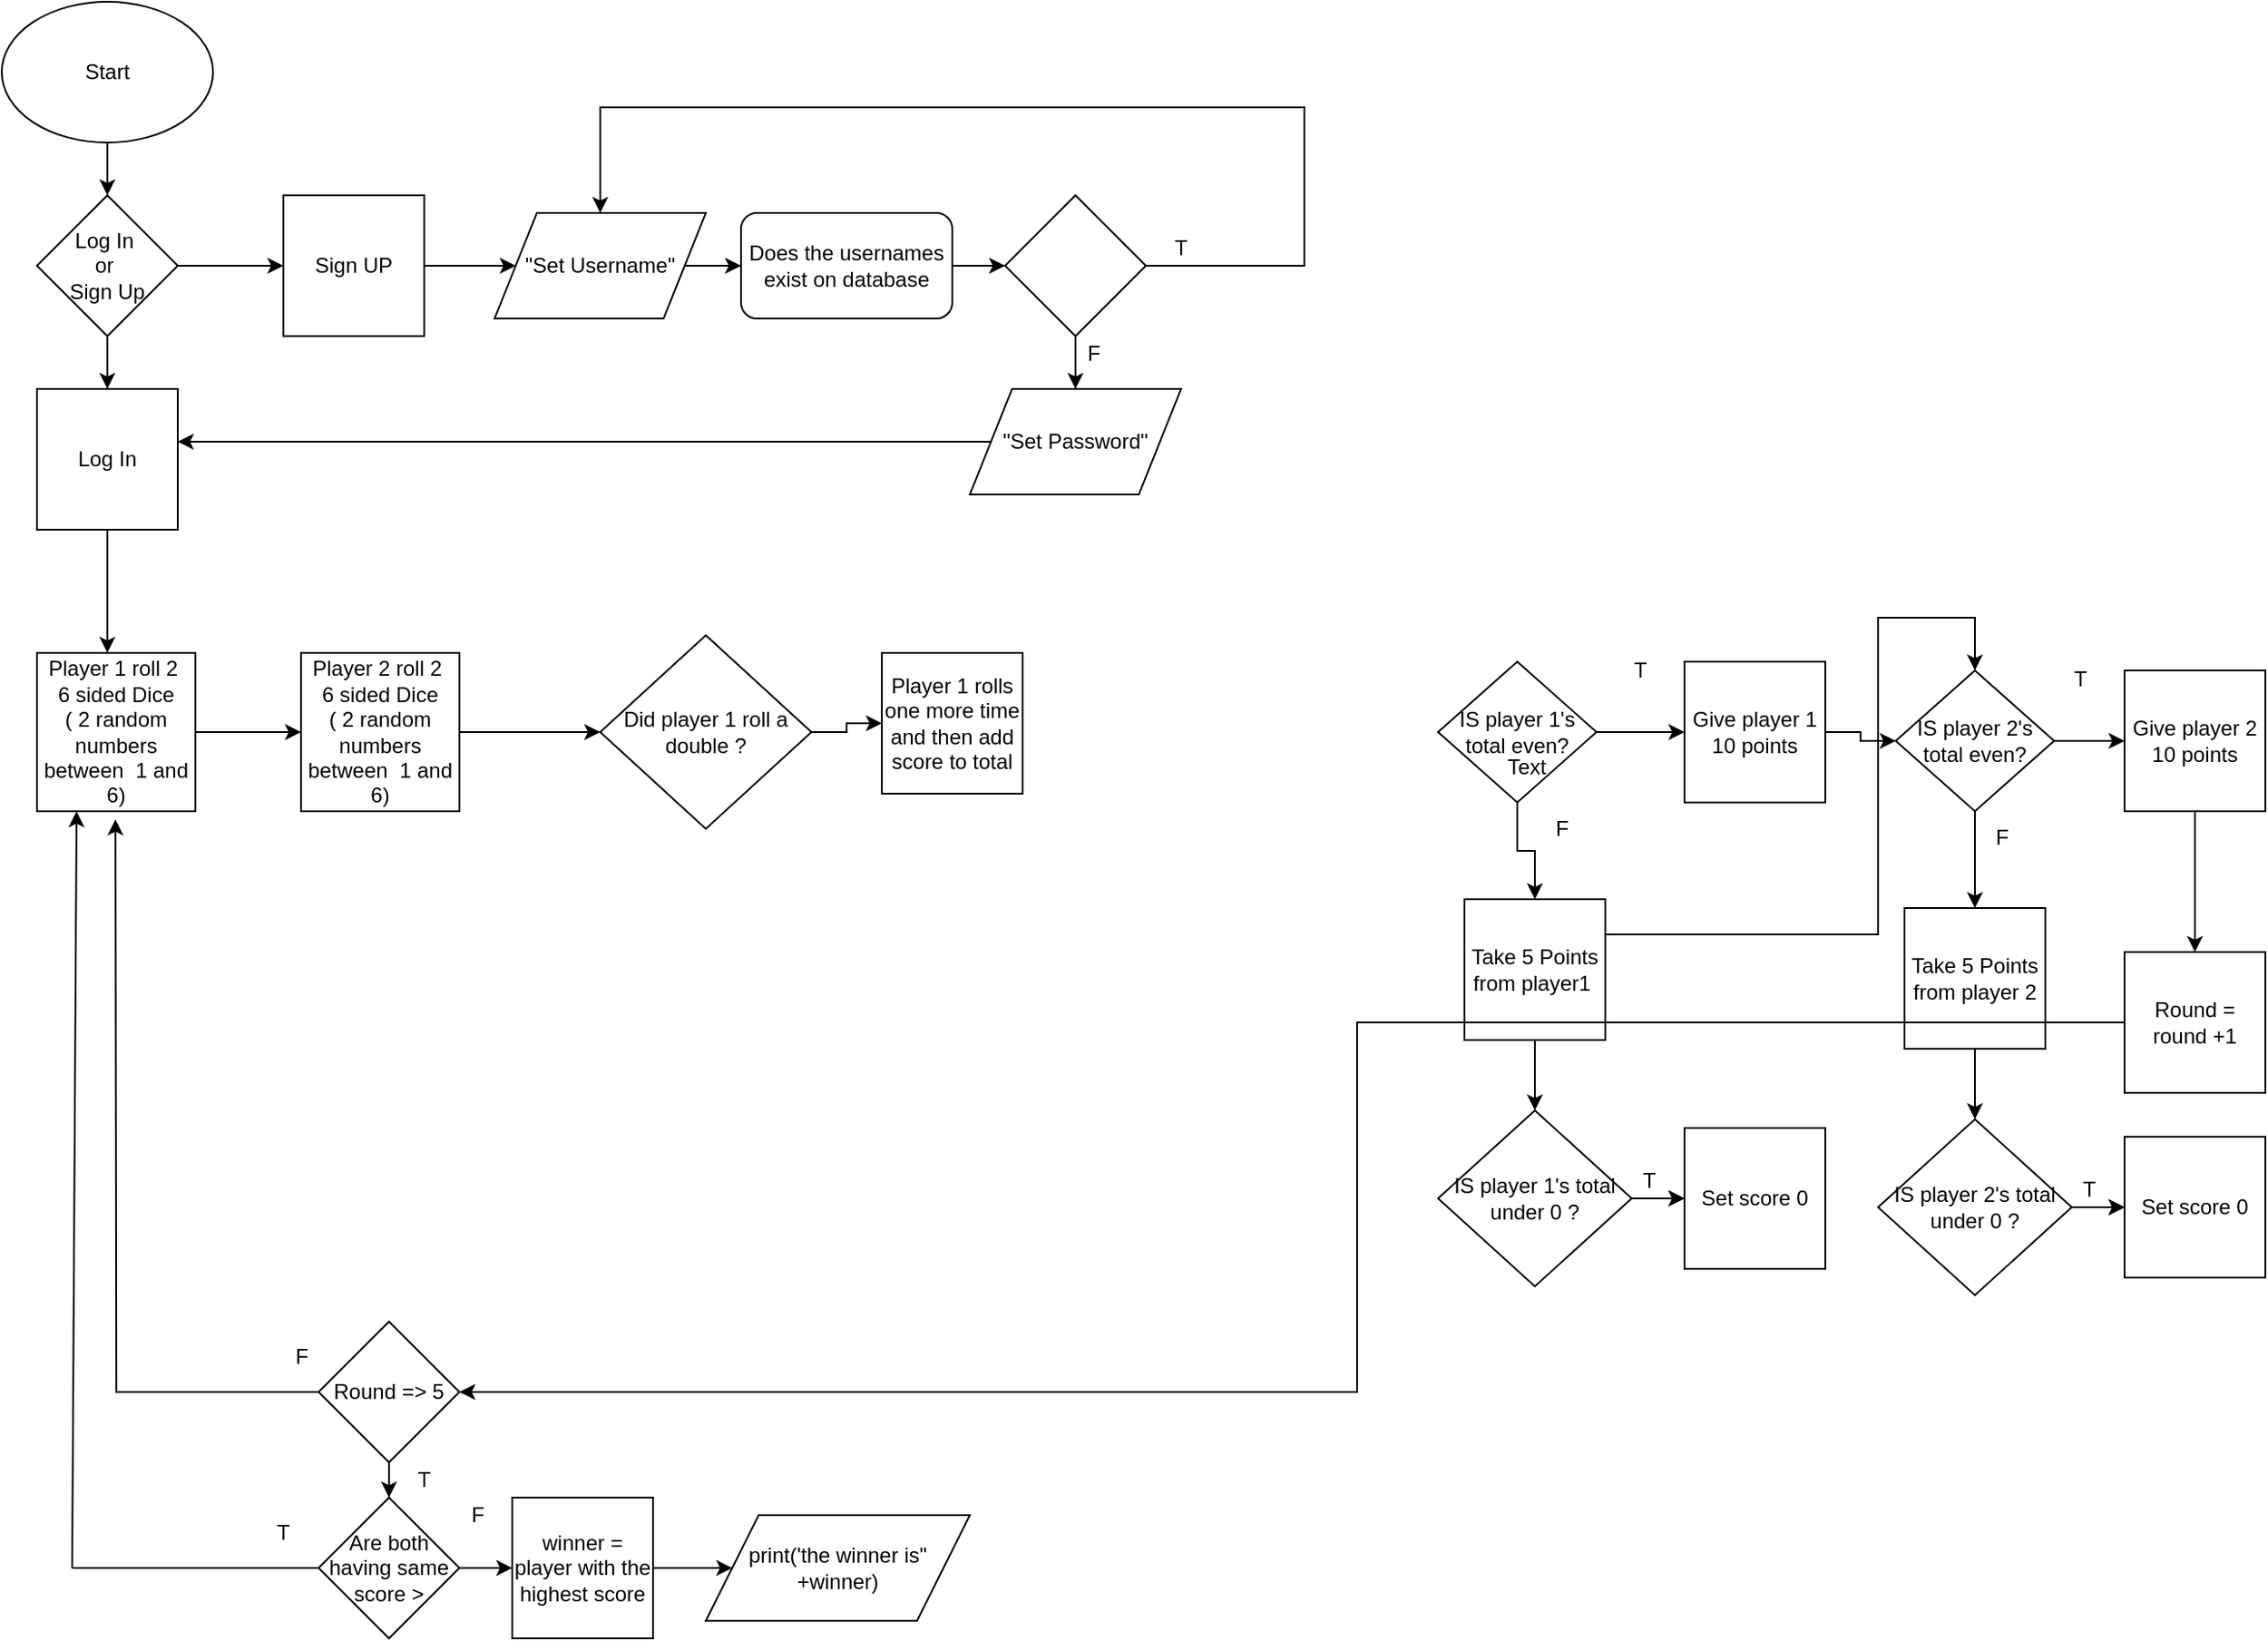 <mxfile version="12.5.5" type="github">
  <diagram id="C5RBs43oDa-KdzZeNtuy" name="Page-1">
    <mxGraphModel dx="1102" dy="614" grid="1" gridSize="10" guides="1" tooltips="1" connect="1" arrows="1" fold="1" page="1" pageScale="1" pageWidth="827" pageHeight="1169" math="0" shadow="0">
      <root>
        <mxCell id="WIyWlLk6GJQsqaUBKTNV-0"/>
        <mxCell id="WIyWlLk6GJQsqaUBKTNV-1" parent="WIyWlLk6GJQsqaUBKTNV-0"/>
        <mxCell id="Qnue6MiDW5Upj04BYutE-4" value="" style="edgeStyle=orthogonalEdgeStyle;rounded=0;orthogonalLoop=1;jettySize=auto;html=1;" parent="WIyWlLk6GJQsqaUBKTNV-1" source="Qnue6MiDW5Upj04BYutE-1" target="Qnue6MiDW5Upj04BYutE-2" edge="1">
          <mxGeometry relative="1" as="geometry"/>
        </mxCell>
        <mxCell id="Qnue6MiDW5Upj04BYutE-1" value="Start" style="ellipse;whiteSpace=wrap;html=1;" parent="WIyWlLk6GJQsqaUBKTNV-1" vertex="1">
          <mxGeometry x="10" y="10" width="120" height="80" as="geometry"/>
        </mxCell>
        <mxCell id="Qnue6MiDW5Upj04BYutE-6" value="" style="edgeStyle=orthogonalEdgeStyle;rounded=0;orthogonalLoop=1;jettySize=auto;html=1;" parent="WIyWlLk6GJQsqaUBKTNV-1" source="Qnue6MiDW5Upj04BYutE-2" target="Qnue6MiDW5Upj04BYutE-5" edge="1">
          <mxGeometry relative="1" as="geometry"/>
        </mxCell>
        <mxCell id="Qnue6MiDW5Upj04BYutE-8" value="" style="edgeStyle=orthogonalEdgeStyle;rounded=0;orthogonalLoop=1;jettySize=auto;html=1;" parent="WIyWlLk6GJQsqaUBKTNV-1" source="Qnue6MiDW5Upj04BYutE-2" target="Qnue6MiDW5Upj04BYutE-7" edge="1">
          <mxGeometry relative="1" as="geometry"/>
        </mxCell>
        <mxCell id="Qnue6MiDW5Upj04BYutE-2" value="Log In&amp;nbsp;&lt;br&gt;or&amp;nbsp;&lt;br&gt;Sign Up" style="rhombus;whiteSpace=wrap;html=1;" parent="WIyWlLk6GJQsqaUBKTNV-1" vertex="1">
          <mxGeometry x="30" y="120" width="80" height="80" as="geometry"/>
        </mxCell>
        <mxCell id="EfqY29eq7TwNeIXBNxIb-1" value="" style="edgeStyle=orthogonalEdgeStyle;rounded=0;orthogonalLoop=1;jettySize=auto;html=1;" parent="WIyWlLk6GJQsqaUBKTNV-1" source="Qnue6MiDW5Upj04BYutE-5" target="EfqY29eq7TwNeIXBNxIb-0" edge="1">
          <mxGeometry relative="1" as="geometry"/>
        </mxCell>
        <mxCell id="Qnue6MiDW5Upj04BYutE-5" value="Sign UP" style="whiteSpace=wrap;html=1;aspect=fixed;" parent="WIyWlLk6GJQsqaUBKTNV-1" vertex="1">
          <mxGeometry x="170" y="120" width="80" height="80" as="geometry"/>
        </mxCell>
        <mxCell id="EfqY29eq7TwNeIXBNxIb-19" value="" style="edgeStyle=orthogonalEdgeStyle;rounded=0;orthogonalLoop=1;jettySize=auto;html=1;" parent="WIyWlLk6GJQsqaUBKTNV-1" source="Qnue6MiDW5Upj04BYutE-7" target="EfqY29eq7TwNeIXBNxIb-18" edge="1">
          <mxGeometry relative="1" as="geometry">
            <Array as="points">
              <mxPoint x="70" y="360"/>
              <mxPoint x="70" y="360"/>
            </Array>
          </mxGeometry>
        </mxCell>
        <mxCell id="Qnue6MiDW5Upj04BYutE-7" value="Log In" style="whiteSpace=wrap;html=1;aspect=fixed;" parent="WIyWlLk6GJQsqaUBKTNV-1" vertex="1">
          <mxGeometry x="30" y="230" width="80" height="80" as="geometry"/>
        </mxCell>
        <mxCell id="EfqY29eq7TwNeIXBNxIb-6" value="" style="edgeStyle=orthogonalEdgeStyle;rounded=0;orthogonalLoop=1;jettySize=auto;html=1;" parent="WIyWlLk6GJQsqaUBKTNV-1" source="EfqY29eq7TwNeIXBNxIb-0" target="EfqY29eq7TwNeIXBNxIb-5" edge="1">
          <mxGeometry relative="1" as="geometry"/>
        </mxCell>
        <mxCell id="EfqY29eq7TwNeIXBNxIb-0" value="&quot;Set Username&quot;" style="shape=parallelogram;perimeter=parallelogramPerimeter;whiteSpace=wrap;html=1;" parent="WIyWlLk6GJQsqaUBKTNV-1" vertex="1">
          <mxGeometry x="290" y="130" width="120" height="60" as="geometry"/>
        </mxCell>
        <mxCell id="EfqY29eq7TwNeIXBNxIb-9" value="" style="edgeStyle=orthogonalEdgeStyle;rounded=0;orthogonalLoop=1;jettySize=auto;html=1;" parent="WIyWlLk6GJQsqaUBKTNV-1" source="EfqY29eq7TwNeIXBNxIb-5" target="EfqY29eq7TwNeIXBNxIb-8" edge="1">
          <mxGeometry relative="1" as="geometry"/>
        </mxCell>
        <mxCell id="EfqY29eq7TwNeIXBNxIb-5" value="&lt;span style=&quot;white-space: normal&quot;&gt;Does the usernames&lt;/span&gt;&lt;br style=&quot;white-space: normal&quot;&gt;&lt;span style=&quot;white-space: normal&quot;&gt;exist on database&lt;/span&gt;" style="rounded=1;whiteSpace=wrap;html=1;" parent="WIyWlLk6GJQsqaUBKTNV-1" vertex="1">
          <mxGeometry x="430" y="130" width="120" height="60" as="geometry"/>
        </mxCell>
        <mxCell id="EfqY29eq7TwNeIXBNxIb-10" style="edgeStyle=orthogonalEdgeStyle;rounded=0;orthogonalLoop=1;jettySize=auto;html=1;entryX=0.5;entryY=0;entryDx=0;entryDy=0;" parent="WIyWlLk6GJQsqaUBKTNV-1" source="EfqY29eq7TwNeIXBNxIb-8" target="EfqY29eq7TwNeIXBNxIb-0" edge="1">
          <mxGeometry relative="1" as="geometry">
            <mxPoint x="710" y="70" as="targetPoint"/>
            <Array as="points">
              <mxPoint x="750" y="160"/>
              <mxPoint x="750" y="70"/>
              <mxPoint x="350" y="70"/>
            </Array>
          </mxGeometry>
        </mxCell>
        <mxCell id="EfqY29eq7TwNeIXBNxIb-16" value="" style="edgeStyle=orthogonalEdgeStyle;rounded=0;orthogonalLoop=1;jettySize=auto;html=1;" parent="WIyWlLk6GJQsqaUBKTNV-1" source="EfqY29eq7TwNeIXBNxIb-8" target="EfqY29eq7TwNeIXBNxIb-15" edge="1">
          <mxGeometry relative="1" as="geometry"/>
        </mxCell>
        <mxCell id="EfqY29eq7TwNeIXBNxIb-8" value="" style="rhombus;whiteSpace=wrap;html=1;" parent="WIyWlLk6GJQsqaUBKTNV-1" vertex="1">
          <mxGeometry x="580" y="120" width="80" height="80" as="geometry"/>
        </mxCell>
        <mxCell id="EfqY29eq7TwNeIXBNxIb-12" value="F" style="text;html=1;align=center;verticalAlign=middle;resizable=0;points=[];autosize=1;" parent="WIyWlLk6GJQsqaUBKTNV-1" vertex="1">
          <mxGeometry x="620" y="200" width="20" height="20" as="geometry"/>
        </mxCell>
        <mxCell id="EfqY29eq7TwNeIXBNxIb-13" value="T" style="text;html=1;strokeColor=none;fillColor=none;align=center;verticalAlign=middle;whiteSpace=wrap;rounded=0;" parent="WIyWlLk6GJQsqaUBKTNV-1" vertex="1">
          <mxGeometry x="660" y="140" width="40" height="20" as="geometry"/>
        </mxCell>
        <mxCell id="EfqY29eq7TwNeIXBNxIb-17" style="edgeStyle=orthogonalEdgeStyle;rounded=0;orthogonalLoop=1;jettySize=auto;html=1;entryX=1;entryY=0.375;entryDx=0;entryDy=0;entryPerimeter=0;" parent="WIyWlLk6GJQsqaUBKTNV-1" source="EfqY29eq7TwNeIXBNxIb-15" target="Qnue6MiDW5Upj04BYutE-7" edge="1">
          <mxGeometry relative="1" as="geometry"/>
        </mxCell>
        <mxCell id="EfqY29eq7TwNeIXBNxIb-15" value="&quot;Set Password&quot;" style="shape=parallelogram;perimeter=parallelogramPerimeter;whiteSpace=wrap;html=1;" parent="WIyWlLk6GJQsqaUBKTNV-1" vertex="1">
          <mxGeometry x="560" y="230" width="120" height="60" as="geometry"/>
        </mxCell>
        <mxCell id="EfqY29eq7TwNeIXBNxIb-25" value="" style="edgeStyle=orthogonalEdgeStyle;rounded=0;orthogonalLoop=1;jettySize=auto;html=1;" parent="WIyWlLk6GJQsqaUBKTNV-1" source="EfqY29eq7TwNeIXBNxIb-18" target="EfqY29eq7TwNeIXBNxIb-24" edge="1">
          <mxGeometry relative="1" as="geometry"/>
        </mxCell>
        <mxCell id="EfqY29eq7TwNeIXBNxIb-18" value="Player 1 roll 2&amp;nbsp;&lt;br&gt;6 sided Dice&lt;br&gt;( 2 random numbers between&amp;nbsp; 1 and 6)" style="whiteSpace=wrap;html=1;aspect=fixed;" parent="WIyWlLk6GJQsqaUBKTNV-1" vertex="1">
          <mxGeometry x="30" y="380" width="90" height="90" as="geometry"/>
        </mxCell>
        <mxCell id="cah8BzL9Fn36md8GXg67-19" value="" style="edgeStyle=orthogonalEdgeStyle;rounded=0;orthogonalLoop=1;jettySize=auto;html=1;" edge="1" parent="WIyWlLk6GJQsqaUBKTNV-1" source="EfqY29eq7TwNeIXBNxIb-24">
          <mxGeometry relative="1" as="geometry">
            <mxPoint x="350" y="425" as="targetPoint"/>
          </mxGeometry>
        </mxCell>
        <mxCell id="EfqY29eq7TwNeIXBNxIb-24" value="Player 2 roll 2&amp;nbsp;&lt;br&gt;6 sided Dice&lt;br&gt;( 2 random numbers between&amp;nbsp; 1 and 6)" style="whiteSpace=wrap;html=1;aspect=fixed;" parent="WIyWlLk6GJQsqaUBKTNV-1" vertex="1">
          <mxGeometry x="180" y="380" width="90" height="90" as="geometry"/>
        </mxCell>
        <mxCell id="EfqY29eq7TwNeIXBNxIb-40" value="" style="edgeStyle=orthogonalEdgeStyle;rounded=0;orthogonalLoop=1;jettySize=auto;html=1;" parent="WIyWlLk6GJQsqaUBKTNV-1" source="EfqY29eq7TwNeIXBNxIb-27" target="EfqY29eq7TwNeIXBNxIb-33" edge="1">
          <mxGeometry relative="1" as="geometry"/>
        </mxCell>
        <mxCell id="EfqY29eq7TwNeIXBNxIb-51" value="" style="edgeStyle=orthogonalEdgeStyle;rounded=0;orthogonalLoop=1;jettySize=auto;html=1;" parent="WIyWlLk6GJQsqaUBKTNV-1" source="EfqY29eq7TwNeIXBNxIb-27" target="EfqY29eq7TwNeIXBNxIb-49" edge="1">
          <mxGeometry relative="1" as="geometry"/>
        </mxCell>
        <mxCell id="EfqY29eq7TwNeIXBNxIb-27" value="IS player 1&#39;s total even?" style="rhombus;whiteSpace=wrap;html=1;" parent="WIyWlLk6GJQsqaUBKTNV-1" vertex="1">
          <mxGeometry x="826" y="385" width="90" height="80" as="geometry"/>
        </mxCell>
        <mxCell id="EfqY29eq7TwNeIXBNxIb-28" value="F" style="text;html=1;align=center;verticalAlign=middle;resizable=0;points=[];autosize=1;" parent="WIyWlLk6GJQsqaUBKTNV-1" vertex="1">
          <mxGeometry x="886" y="470" width="20" height="20" as="geometry"/>
        </mxCell>
        <mxCell id="EfqY29eq7TwNeIXBNxIb-29" value="T" style="text;html=1;strokeColor=none;fillColor=none;align=center;verticalAlign=middle;whiteSpace=wrap;rounded=0;" parent="WIyWlLk6GJQsqaUBKTNV-1" vertex="1">
          <mxGeometry x="921" y="380" width="40" height="20" as="geometry"/>
        </mxCell>
        <mxCell id="EfqY29eq7TwNeIXBNxIb-42" value="" style="edgeStyle=orthogonalEdgeStyle;rounded=0;orthogonalLoop=1;jettySize=auto;html=1;" parent="WIyWlLk6GJQsqaUBKTNV-1" source="EfqY29eq7TwNeIXBNxIb-33" target="EfqY29eq7TwNeIXBNxIb-41" edge="1">
          <mxGeometry relative="1" as="geometry"/>
        </mxCell>
        <mxCell id="cah8BzL9Fn36md8GXg67-24" value="" style="edgeStyle=orthogonalEdgeStyle;rounded=0;orthogonalLoop=1;jettySize=auto;html=1;" edge="1" parent="WIyWlLk6GJQsqaUBKTNV-1" source="EfqY29eq7TwNeIXBNxIb-33" target="EfqY29eq7TwNeIXBNxIb-54">
          <mxGeometry relative="1" as="geometry">
            <mxPoint x="1001" y="560" as="targetPoint"/>
            <Array as="points">
              <mxPoint x="1076" y="540"/>
              <mxPoint x="1076" y="360"/>
              <mxPoint x="1131" y="360"/>
            </Array>
          </mxGeometry>
        </mxCell>
        <mxCell id="EfqY29eq7TwNeIXBNxIb-33" value="Take 5 Points from player1&amp;nbsp;" style="whiteSpace=wrap;html=1;aspect=fixed;" parent="WIyWlLk6GJQsqaUBKTNV-1" vertex="1">
          <mxGeometry x="841" y="520" width="80" height="80" as="geometry"/>
        </mxCell>
        <mxCell id="EfqY29eq7TwNeIXBNxIb-44" value="" style="edgeStyle=orthogonalEdgeStyle;rounded=0;orthogonalLoop=1;jettySize=auto;html=1;" parent="WIyWlLk6GJQsqaUBKTNV-1" source="EfqY29eq7TwNeIXBNxIb-41" edge="1">
          <mxGeometry relative="1" as="geometry">
            <mxPoint x="966" y="690" as="targetPoint"/>
          </mxGeometry>
        </mxCell>
        <mxCell id="EfqY29eq7TwNeIXBNxIb-48" value="" style="edgeStyle=orthogonalEdgeStyle;rounded=0;orthogonalLoop=1;jettySize=auto;html=1;" parent="WIyWlLk6GJQsqaUBKTNV-1" source="EfqY29eq7TwNeIXBNxIb-41" target="EfqY29eq7TwNeIXBNxIb-47" edge="1">
          <mxGeometry relative="1" as="geometry"/>
        </mxCell>
        <mxCell id="EfqY29eq7TwNeIXBNxIb-41" value="IS player 1&#39;s total under 0 ?" style="rhombus;whiteSpace=wrap;html=1;" parent="WIyWlLk6GJQsqaUBKTNV-1" vertex="1">
          <mxGeometry x="826" y="640" width="110" height="100" as="geometry"/>
        </mxCell>
        <mxCell id="EfqY29eq7TwNeIXBNxIb-46" value="T" style="text;html=1;strokeColor=none;fillColor=none;align=center;verticalAlign=middle;whiteSpace=wrap;rounded=0;" parent="WIyWlLk6GJQsqaUBKTNV-1" vertex="1">
          <mxGeometry x="926" y="670" width="40" height="20" as="geometry"/>
        </mxCell>
        <mxCell id="EfqY29eq7TwNeIXBNxIb-47" value="Set score 0" style="whiteSpace=wrap;html=1;aspect=fixed;" parent="WIyWlLk6GJQsqaUBKTNV-1" vertex="1">
          <mxGeometry x="966" y="650" width="80" height="80" as="geometry"/>
        </mxCell>
        <mxCell id="EfqY29eq7TwNeIXBNxIb-66" value="" style="edgeStyle=orthogonalEdgeStyle;rounded=0;orthogonalLoop=1;jettySize=auto;html=1;" parent="WIyWlLk6GJQsqaUBKTNV-1" source="EfqY29eq7TwNeIXBNxIb-49" target="EfqY29eq7TwNeIXBNxIb-54" edge="1">
          <mxGeometry relative="1" as="geometry"/>
        </mxCell>
        <mxCell id="EfqY29eq7TwNeIXBNxIb-49" value="Give player 1 10 points" style="whiteSpace=wrap;html=1;aspect=fixed;" parent="WIyWlLk6GJQsqaUBKTNV-1" vertex="1">
          <mxGeometry x="966" y="385" width="80" height="80" as="geometry"/>
        </mxCell>
        <mxCell id="EfqY29eq7TwNeIXBNxIb-52" value="" style="edgeStyle=orthogonalEdgeStyle;rounded=0;orthogonalLoop=1;jettySize=auto;html=1;" parent="WIyWlLk6GJQsqaUBKTNV-1" source="EfqY29eq7TwNeIXBNxIb-54" target="EfqY29eq7TwNeIXBNxIb-58" edge="1">
          <mxGeometry relative="1" as="geometry"/>
        </mxCell>
        <mxCell id="EfqY29eq7TwNeIXBNxIb-53" value="" style="edgeStyle=orthogonalEdgeStyle;rounded=0;orthogonalLoop=1;jettySize=auto;html=1;" parent="WIyWlLk6GJQsqaUBKTNV-1" source="EfqY29eq7TwNeIXBNxIb-54" target="EfqY29eq7TwNeIXBNxIb-65" edge="1">
          <mxGeometry relative="1" as="geometry"/>
        </mxCell>
        <mxCell id="EfqY29eq7TwNeIXBNxIb-54" value="IS player 2&#39;s total even?" style="rhombus;whiteSpace=wrap;html=1;" parent="WIyWlLk6GJQsqaUBKTNV-1" vertex="1">
          <mxGeometry x="1086" y="390" width="90" height="80" as="geometry"/>
        </mxCell>
        <mxCell id="EfqY29eq7TwNeIXBNxIb-55" value="F" style="text;html=1;align=center;verticalAlign=middle;resizable=0;points=[];autosize=1;" parent="WIyWlLk6GJQsqaUBKTNV-1" vertex="1">
          <mxGeometry x="1136" y="475" width="20" height="20" as="geometry"/>
        </mxCell>
        <mxCell id="EfqY29eq7TwNeIXBNxIb-56" value="T" style="text;html=1;strokeColor=none;fillColor=none;align=center;verticalAlign=middle;whiteSpace=wrap;rounded=0;" parent="WIyWlLk6GJQsqaUBKTNV-1" vertex="1">
          <mxGeometry x="1171" y="385" width="40" height="20" as="geometry"/>
        </mxCell>
        <mxCell id="EfqY29eq7TwNeIXBNxIb-57" value="" style="edgeStyle=orthogonalEdgeStyle;rounded=0;orthogonalLoop=1;jettySize=auto;html=1;" parent="WIyWlLk6GJQsqaUBKTNV-1" source="EfqY29eq7TwNeIXBNxIb-58" target="EfqY29eq7TwNeIXBNxIb-61" edge="1">
          <mxGeometry relative="1" as="geometry"/>
        </mxCell>
        <mxCell id="EfqY29eq7TwNeIXBNxIb-58" value="Take 5 Points from player 2" style="whiteSpace=wrap;html=1;aspect=fixed;" parent="WIyWlLk6GJQsqaUBKTNV-1" vertex="1">
          <mxGeometry x="1091" y="525" width="80" height="80" as="geometry"/>
        </mxCell>
        <mxCell id="EfqY29eq7TwNeIXBNxIb-59" value="" style="edgeStyle=orthogonalEdgeStyle;rounded=0;orthogonalLoop=1;jettySize=auto;html=1;" parent="WIyWlLk6GJQsqaUBKTNV-1" source="EfqY29eq7TwNeIXBNxIb-61" edge="1">
          <mxGeometry relative="1" as="geometry">
            <mxPoint x="1216" y="695" as="targetPoint"/>
          </mxGeometry>
        </mxCell>
        <mxCell id="EfqY29eq7TwNeIXBNxIb-60" value="" style="edgeStyle=orthogonalEdgeStyle;rounded=0;orthogonalLoop=1;jettySize=auto;html=1;" parent="WIyWlLk6GJQsqaUBKTNV-1" source="EfqY29eq7TwNeIXBNxIb-61" target="EfqY29eq7TwNeIXBNxIb-64" edge="1">
          <mxGeometry relative="1" as="geometry"/>
        </mxCell>
        <mxCell id="EfqY29eq7TwNeIXBNxIb-61" value="IS player 2&#39;s total under 0 ?" style="rhombus;whiteSpace=wrap;html=1;" parent="WIyWlLk6GJQsqaUBKTNV-1" vertex="1">
          <mxGeometry x="1076" y="645" width="110" height="100" as="geometry"/>
        </mxCell>
        <mxCell id="EfqY29eq7TwNeIXBNxIb-63" value="T" style="text;html=1;strokeColor=none;fillColor=none;align=center;verticalAlign=middle;whiteSpace=wrap;rounded=0;" parent="WIyWlLk6GJQsqaUBKTNV-1" vertex="1">
          <mxGeometry x="1176" y="675" width="40" height="20" as="geometry"/>
        </mxCell>
        <mxCell id="EfqY29eq7TwNeIXBNxIb-64" value="Set score 0" style="whiteSpace=wrap;html=1;aspect=fixed;" parent="WIyWlLk6GJQsqaUBKTNV-1" vertex="1">
          <mxGeometry x="1216" y="655" width="80" height="80" as="geometry"/>
        </mxCell>
        <mxCell id="EfqY29eq7TwNeIXBNxIb-71" value="" style="edgeStyle=orthogonalEdgeStyle;rounded=0;orthogonalLoop=1;jettySize=auto;html=1;" parent="WIyWlLk6GJQsqaUBKTNV-1" source="EfqY29eq7TwNeIXBNxIb-65" target="EfqY29eq7TwNeIXBNxIb-70" edge="1">
          <mxGeometry relative="1" as="geometry"/>
        </mxCell>
        <mxCell id="EfqY29eq7TwNeIXBNxIb-65" value="Give player 2 10 points" style="whiteSpace=wrap;html=1;aspect=fixed;" parent="WIyWlLk6GJQsqaUBKTNV-1" vertex="1">
          <mxGeometry x="1216" y="390" width="80" height="80" as="geometry"/>
        </mxCell>
        <mxCell id="EfqY29eq7TwNeIXBNxIb-74" style="edgeStyle=orthogonalEdgeStyle;rounded=0;orthogonalLoop=1;jettySize=auto;html=1;entryX=1;entryY=0.5;entryDx=0;entryDy=0;" parent="WIyWlLk6GJQsqaUBKTNV-1" source="EfqY29eq7TwNeIXBNxIb-70" target="EfqY29eq7TwNeIXBNxIb-73" edge="1">
          <mxGeometry relative="1" as="geometry">
            <Array as="points">
              <mxPoint x="780" y="800"/>
            </Array>
          </mxGeometry>
        </mxCell>
        <mxCell id="EfqY29eq7TwNeIXBNxIb-70" value="Round = round +1" style="whiteSpace=wrap;html=1;aspect=fixed;" parent="WIyWlLk6GJQsqaUBKTNV-1" vertex="1">
          <mxGeometry x="1216" y="550" width="80" height="80" as="geometry"/>
        </mxCell>
        <mxCell id="EfqY29eq7TwNeIXBNxIb-85" value="" style="edgeStyle=orthogonalEdgeStyle;rounded=0;orthogonalLoop=1;jettySize=auto;html=1;" parent="WIyWlLk6GJQsqaUBKTNV-1" source="EfqY29eq7TwNeIXBNxIb-73" edge="1">
          <mxGeometry relative="1" as="geometry">
            <mxPoint x="74.588" y="474.588" as="targetPoint"/>
          </mxGeometry>
        </mxCell>
        <mxCell id="cah8BzL9Fn36md8GXg67-5" value="" style="edgeStyle=orthogonalEdgeStyle;rounded=0;orthogonalLoop=1;jettySize=auto;html=1;" edge="1" parent="WIyWlLk6GJQsqaUBKTNV-1" source="EfqY29eq7TwNeIXBNxIb-73" target="cah8BzL9Fn36md8GXg67-1">
          <mxGeometry relative="1" as="geometry"/>
        </mxCell>
        <mxCell id="EfqY29eq7TwNeIXBNxIb-73" value="Round =&amp;gt; 5" style="rhombus;whiteSpace=wrap;html=1;" parent="WIyWlLk6GJQsqaUBKTNV-1" vertex="1">
          <mxGeometry x="190" y="760" width="80" height="80" as="geometry"/>
        </mxCell>
        <mxCell id="EfqY29eq7TwNeIXBNxIb-79" value="F" style="text;html=1;align=center;verticalAlign=middle;resizable=0;points=[];autosize=1;" parent="WIyWlLk6GJQsqaUBKTNV-1" vertex="1">
          <mxGeometry x="170" y="770" width="20" height="20" as="geometry"/>
        </mxCell>
        <mxCell id="EfqY29eq7TwNeIXBNxIb-80" value="T" style="text;html=1;strokeColor=none;fillColor=none;align=center;verticalAlign=middle;whiteSpace=wrap;rounded=0;" parent="WIyWlLk6GJQsqaUBKTNV-1" vertex="1">
          <mxGeometry x="230" y="840" width="40" height="20" as="geometry"/>
        </mxCell>
        <mxCell id="cah8BzL9Fn36md8GXg67-11" value="" style="edgeStyle=orthogonalEdgeStyle;rounded=0;orthogonalLoop=1;jettySize=auto;html=1;" edge="1" parent="WIyWlLk6GJQsqaUBKTNV-1" source="cah8BzL9Fn36md8GXg67-1" target="cah8BzL9Fn36md8GXg67-10">
          <mxGeometry relative="1" as="geometry"/>
        </mxCell>
        <mxCell id="cah8BzL9Fn36md8GXg67-1" value="Are both having same score &amp;gt;" style="rhombus;whiteSpace=wrap;html=1;" vertex="1" parent="WIyWlLk6GJQsqaUBKTNV-1">
          <mxGeometry x="190" y="860" width="80" height="80" as="geometry"/>
        </mxCell>
        <mxCell id="cah8BzL9Fn36md8GXg67-2" value="T" style="text;html=1;strokeColor=none;fillColor=none;align=center;verticalAlign=middle;whiteSpace=wrap;rounded=0;" vertex="1" parent="WIyWlLk6GJQsqaUBKTNV-1">
          <mxGeometry x="150" y="870" width="40" height="20" as="geometry"/>
        </mxCell>
        <mxCell id="cah8BzL9Fn36md8GXg67-3" value="F" style="text;html=1;align=center;verticalAlign=middle;resizable=0;points=[];autosize=1;" vertex="1" parent="WIyWlLk6GJQsqaUBKTNV-1">
          <mxGeometry x="270" y="860" width="20" height="20" as="geometry"/>
        </mxCell>
        <mxCell id="cah8BzL9Fn36md8GXg67-8" value="" style="endArrow=none;html=1;entryX=0;entryY=0.5;entryDx=0;entryDy=0;" edge="1" parent="WIyWlLk6GJQsqaUBKTNV-1" target="cah8BzL9Fn36md8GXg67-1">
          <mxGeometry width="50" height="50" relative="1" as="geometry">
            <mxPoint x="50" y="900" as="sourcePoint"/>
            <mxPoint x="60" y="960" as="targetPoint"/>
          </mxGeometry>
        </mxCell>
        <mxCell id="cah8BzL9Fn36md8GXg67-9" value="" style="endArrow=classic;html=1;entryX=0.25;entryY=1;entryDx=0;entryDy=0;" edge="1" parent="WIyWlLk6GJQsqaUBKTNV-1" target="EfqY29eq7TwNeIXBNxIb-18">
          <mxGeometry width="50" height="50" relative="1" as="geometry">
            <mxPoint x="50" y="900" as="sourcePoint"/>
            <mxPoint x="50" y="560" as="targetPoint"/>
          </mxGeometry>
        </mxCell>
        <mxCell id="cah8BzL9Fn36md8GXg67-14" value="" style="edgeStyle=orthogonalEdgeStyle;rounded=0;orthogonalLoop=1;jettySize=auto;html=1;" edge="1" parent="WIyWlLk6GJQsqaUBKTNV-1" source="cah8BzL9Fn36md8GXg67-10" target="cah8BzL9Fn36md8GXg67-12">
          <mxGeometry relative="1" as="geometry"/>
        </mxCell>
        <mxCell id="cah8BzL9Fn36md8GXg67-10" value="winner = player with the highest score" style="whiteSpace=wrap;html=1;aspect=fixed;" vertex="1" parent="WIyWlLk6GJQsqaUBKTNV-1">
          <mxGeometry x="300" y="860" width="80" height="80" as="geometry"/>
        </mxCell>
        <mxCell id="cah8BzL9Fn36md8GXg67-12" value="print(&#39;the winner is&quot; +winner)" style="shape=parallelogram;perimeter=parallelogramPerimeter;whiteSpace=wrap;html=1;" vertex="1" parent="WIyWlLk6GJQsqaUBKTNV-1">
          <mxGeometry x="410" y="870" width="150" height="60" as="geometry"/>
        </mxCell>
        <mxCell id="cah8BzL9Fn36md8GXg67-22" value="Text" style="text;html=1;align=center;verticalAlign=middle;resizable=0;points=[];autosize=1;" vertex="1" parent="WIyWlLk6GJQsqaUBKTNV-1">
          <mxGeometry x="856" y="435" width="40" height="20" as="geometry"/>
        </mxCell>
        <mxCell id="cah8BzL9Fn36md8GXg67-27" value="" style="edgeStyle=orthogonalEdgeStyle;rounded=0;orthogonalLoop=1;jettySize=auto;html=1;" edge="1" parent="WIyWlLk6GJQsqaUBKTNV-1" source="cah8BzL9Fn36md8GXg67-25" target="cah8BzL9Fn36md8GXg67-26">
          <mxGeometry relative="1" as="geometry"/>
        </mxCell>
        <mxCell id="cah8BzL9Fn36md8GXg67-25" value="Did player 1 roll a double ?" style="rhombus;whiteSpace=wrap;html=1;" vertex="1" parent="WIyWlLk6GJQsqaUBKTNV-1">
          <mxGeometry x="350" y="370" width="120" height="110" as="geometry"/>
        </mxCell>
        <mxCell id="cah8BzL9Fn36md8GXg67-26" value="Player 1 rolls one more time and then add score to total" style="whiteSpace=wrap;html=1;aspect=fixed;" vertex="1" parent="WIyWlLk6GJQsqaUBKTNV-1">
          <mxGeometry x="510" y="380" width="80" height="80" as="geometry"/>
        </mxCell>
      </root>
    </mxGraphModel>
  </diagram>
</mxfile>
